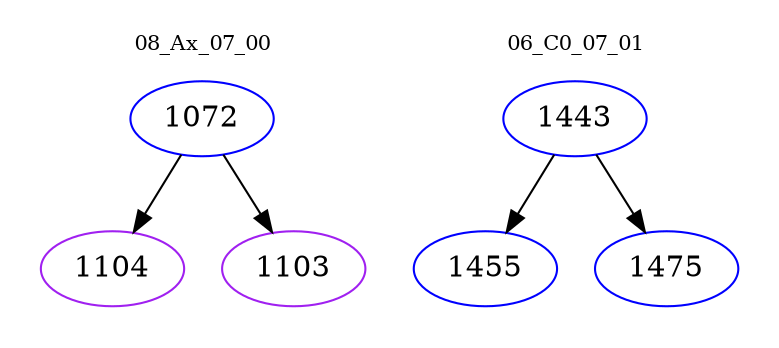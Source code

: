 digraph{
subgraph cluster_0 {
color = white
label = "08_Ax_07_00";
fontsize=10;
T0_1072 [label="1072", color="blue"]
T0_1072 -> T0_1104 [color="black"]
T0_1104 [label="1104", color="purple"]
T0_1072 -> T0_1103 [color="black"]
T0_1103 [label="1103", color="purple"]
}
subgraph cluster_1 {
color = white
label = "06_C0_07_01";
fontsize=10;
T1_1443 [label="1443", color="blue"]
T1_1443 -> T1_1455 [color="black"]
T1_1455 [label="1455", color="blue"]
T1_1443 -> T1_1475 [color="black"]
T1_1475 [label="1475", color="blue"]
}
}
